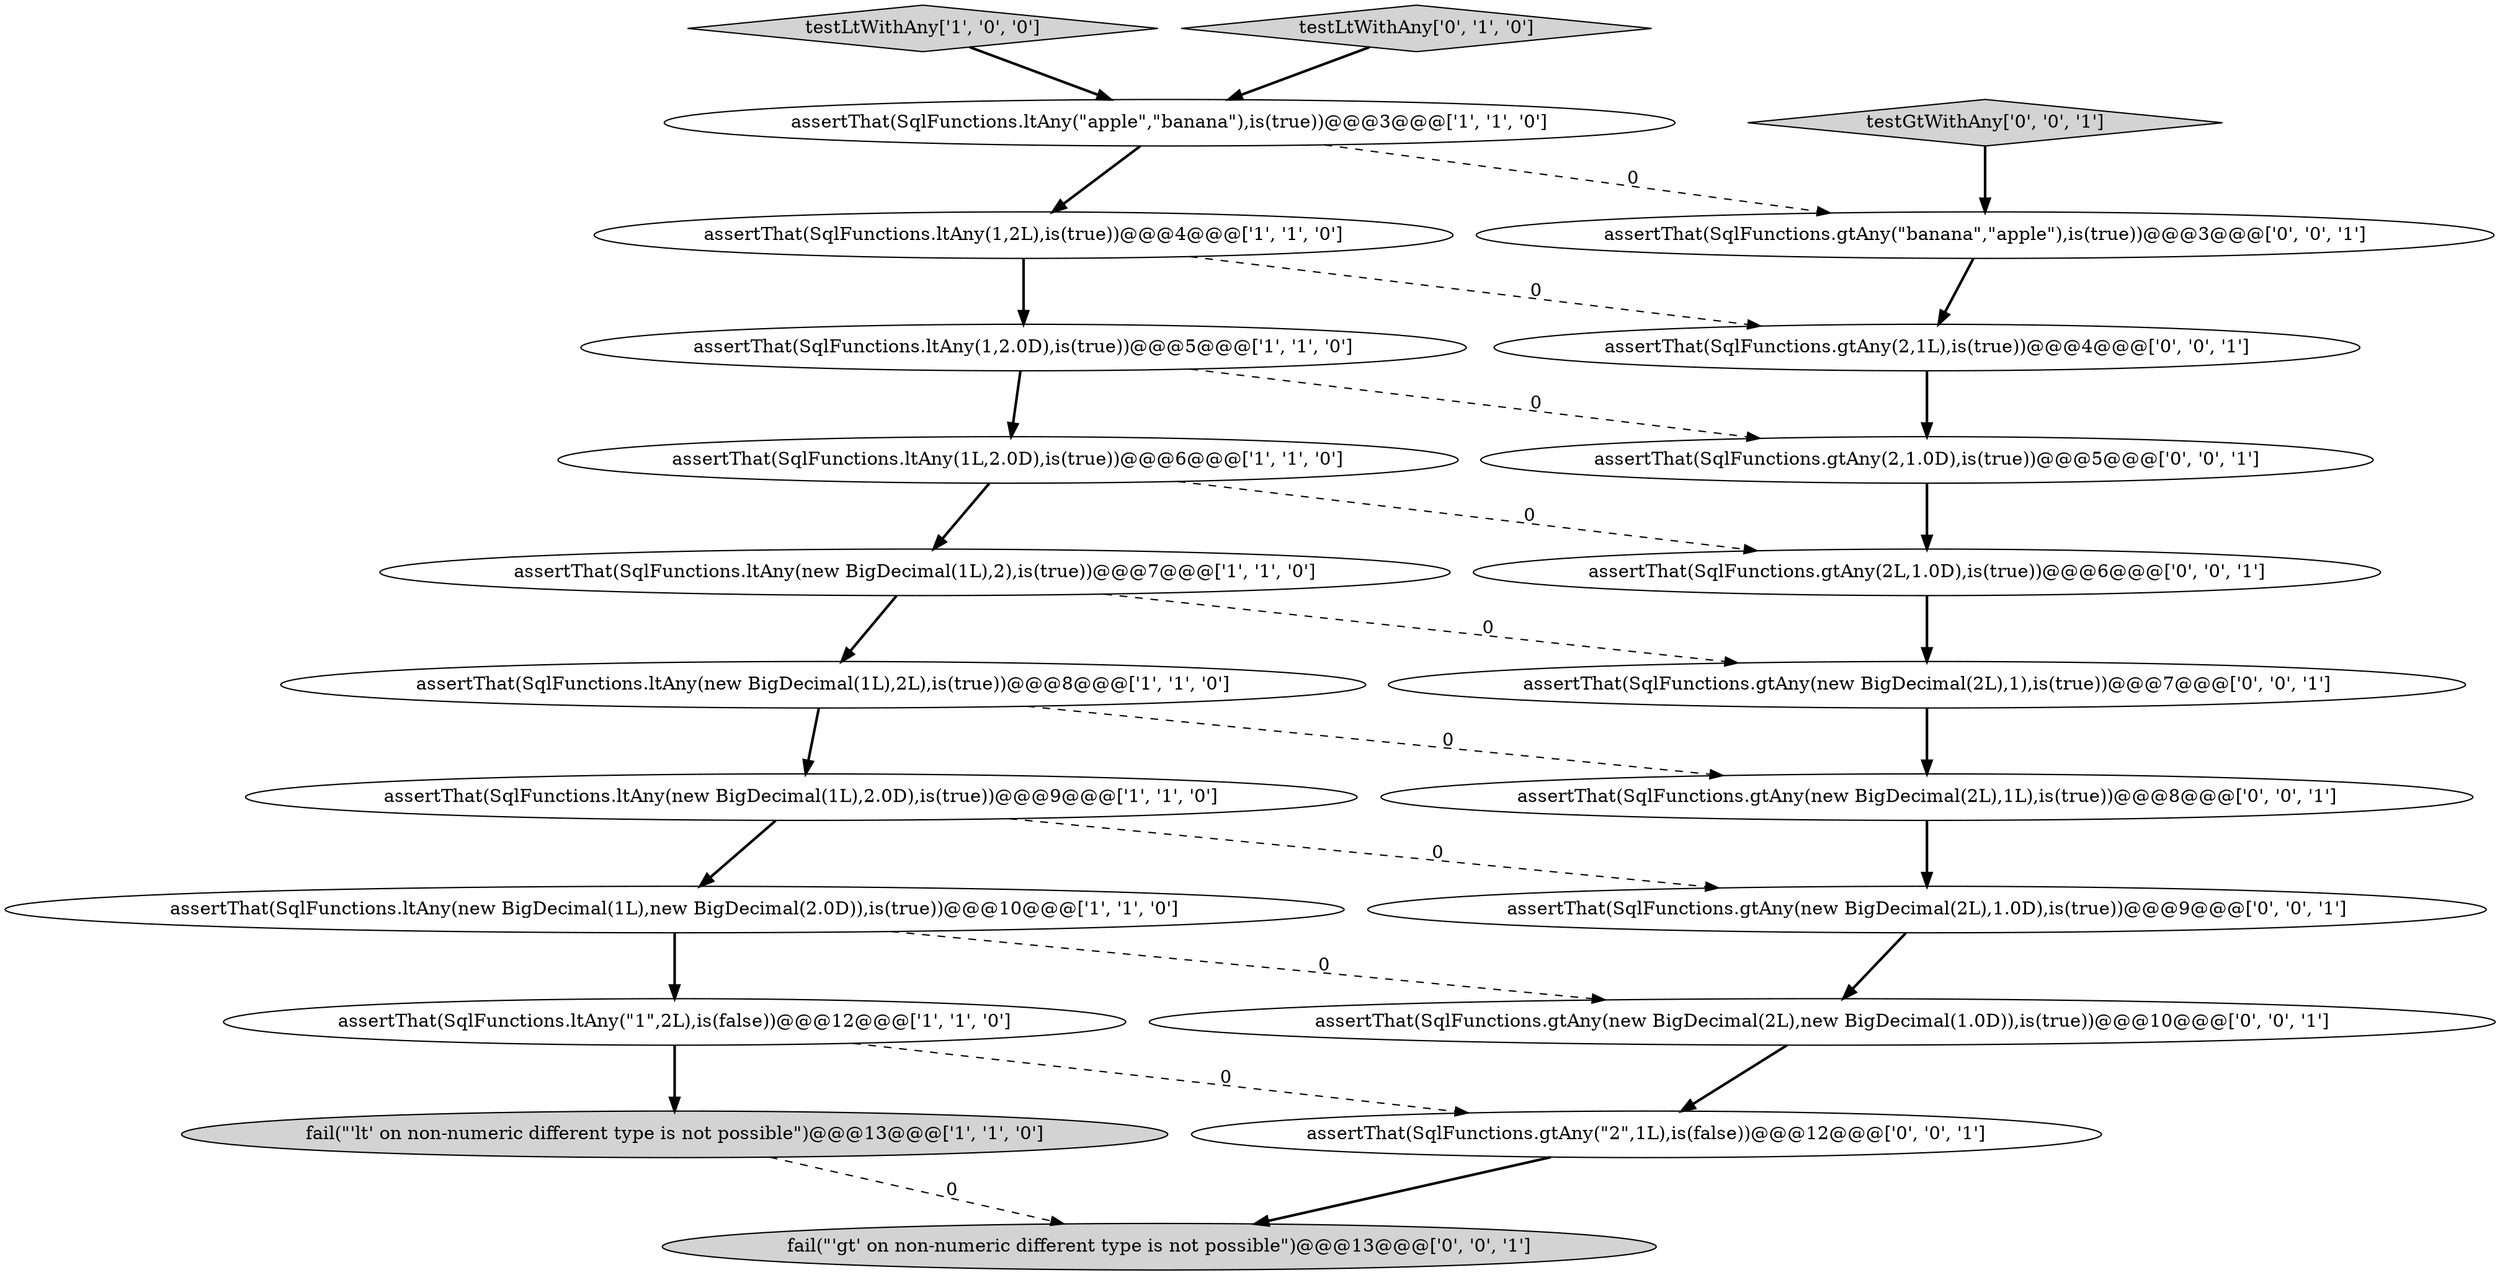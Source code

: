 digraph {
10 [style = filled, label = "assertThat(SqlFunctions.ltAny(new BigDecimal(1L),2.0D),is(true))@@@9@@@['1', '1', '0']", fillcolor = white, shape = ellipse image = "AAA0AAABBB1BBB"];
12 [style = filled, label = "assertThat(SqlFunctions.gtAny(\"banana\",\"apple\"),is(true))@@@3@@@['0', '0', '1']", fillcolor = white, shape = ellipse image = "AAA0AAABBB3BBB"];
22 [style = filled, label = "assertThat(SqlFunctions.gtAny(new BigDecimal(2L),1L),is(true))@@@8@@@['0', '0', '1']", fillcolor = white, shape = ellipse image = "AAA0AAABBB3BBB"];
0 [style = filled, label = "assertThat(SqlFunctions.ltAny(new BigDecimal(1L),2L),is(true))@@@8@@@['1', '1', '0']", fillcolor = white, shape = ellipse image = "AAA0AAABBB1BBB"];
9 [style = filled, label = "assertThat(SqlFunctions.ltAny(new BigDecimal(1L),2),is(true))@@@7@@@['1', '1', '0']", fillcolor = white, shape = ellipse image = "AAA0AAABBB1BBB"];
20 [style = filled, label = "assertThat(SqlFunctions.gtAny(2L,1.0D),is(true))@@@6@@@['0', '0', '1']", fillcolor = white, shape = ellipse image = "AAA0AAABBB3BBB"];
6 [style = filled, label = "testLtWithAny['1', '0', '0']", fillcolor = lightgray, shape = diamond image = "AAA0AAABBB1BBB"];
15 [style = filled, label = "assertThat(SqlFunctions.gtAny(2,1L),is(true))@@@4@@@['0', '0', '1']", fillcolor = white, shape = ellipse image = "AAA0AAABBB3BBB"];
1 [style = filled, label = "assertThat(SqlFunctions.ltAny(\"1\",2L),is(false))@@@12@@@['1', '1', '0']", fillcolor = white, shape = ellipse image = "AAA0AAABBB1BBB"];
21 [style = filled, label = "assertThat(SqlFunctions.gtAny(new BigDecimal(2L),new BigDecimal(1.0D)),is(true))@@@10@@@['0', '0', '1']", fillcolor = white, shape = ellipse image = "AAA0AAABBB3BBB"];
5 [style = filled, label = "assertThat(SqlFunctions.ltAny(1,2L),is(true))@@@4@@@['1', '1', '0']", fillcolor = white, shape = ellipse image = "AAA0AAABBB1BBB"];
13 [style = filled, label = "assertThat(SqlFunctions.gtAny(2,1.0D),is(true))@@@5@@@['0', '0', '1']", fillcolor = white, shape = ellipse image = "AAA0AAABBB3BBB"];
18 [style = filled, label = "assertThat(SqlFunctions.gtAny(\"2\",1L),is(false))@@@12@@@['0', '0', '1']", fillcolor = white, shape = ellipse image = "AAA0AAABBB3BBB"];
2 [style = filled, label = "assertThat(SqlFunctions.ltAny(\"apple\",\"banana\"),is(true))@@@3@@@['1', '1', '0']", fillcolor = white, shape = ellipse image = "AAA0AAABBB1BBB"];
19 [style = filled, label = "assertThat(SqlFunctions.gtAny(new BigDecimal(2L),1),is(true))@@@7@@@['0', '0', '1']", fillcolor = white, shape = ellipse image = "AAA0AAABBB3BBB"];
16 [style = filled, label = "fail(\"'gt' on non-numeric different type is not possible\")@@@13@@@['0', '0', '1']", fillcolor = lightgray, shape = ellipse image = "AAA0AAABBB3BBB"];
8 [style = filled, label = "assertThat(SqlFunctions.ltAny(1L,2.0D),is(true))@@@6@@@['1', '1', '0']", fillcolor = white, shape = ellipse image = "AAA0AAABBB1BBB"];
7 [style = filled, label = "assertThat(SqlFunctions.ltAny(1,2.0D),is(true))@@@5@@@['1', '1', '0']", fillcolor = white, shape = ellipse image = "AAA0AAABBB1BBB"];
14 [style = filled, label = "testGtWithAny['0', '0', '1']", fillcolor = lightgray, shape = diamond image = "AAA0AAABBB3BBB"];
11 [style = filled, label = "testLtWithAny['0', '1', '0']", fillcolor = lightgray, shape = diamond image = "AAA0AAABBB2BBB"];
4 [style = filled, label = "fail(\"'lt' on non-numeric different type is not possible\")@@@13@@@['1', '1', '0']", fillcolor = lightgray, shape = ellipse image = "AAA0AAABBB1BBB"];
3 [style = filled, label = "assertThat(SqlFunctions.ltAny(new BigDecimal(1L),new BigDecimal(2.0D)),is(true))@@@10@@@['1', '1', '0']", fillcolor = white, shape = ellipse image = "AAA0AAABBB1BBB"];
17 [style = filled, label = "assertThat(SqlFunctions.gtAny(new BigDecimal(2L),1.0D),is(true))@@@9@@@['0', '0', '1']", fillcolor = white, shape = ellipse image = "AAA0AAABBB3BBB"];
1->4 [style = bold, label=""];
15->13 [style = bold, label=""];
4->16 [style = dashed, label="0"];
9->0 [style = bold, label=""];
3->1 [style = bold, label=""];
3->21 [style = dashed, label="0"];
12->15 [style = bold, label=""];
8->20 [style = dashed, label="0"];
10->3 [style = bold, label=""];
1->18 [style = dashed, label="0"];
7->8 [style = bold, label=""];
0->22 [style = dashed, label="0"];
21->18 [style = bold, label=""];
11->2 [style = bold, label=""];
6->2 [style = bold, label=""];
9->19 [style = dashed, label="0"];
2->12 [style = dashed, label="0"];
0->10 [style = bold, label=""];
14->12 [style = bold, label=""];
8->9 [style = bold, label=""];
7->13 [style = dashed, label="0"];
10->17 [style = dashed, label="0"];
22->17 [style = bold, label=""];
5->7 [style = bold, label=""];
20->19 [style = bold, label=""];
5->15 [style = dashed, label="0"];
19->22 [style = bold, label=""];
17->21 [style = bold, label=""];
2->5 [style = bold, label=""];
13->20 [style = bold, label=""];
18->16 [style = bold, label=""];
}
